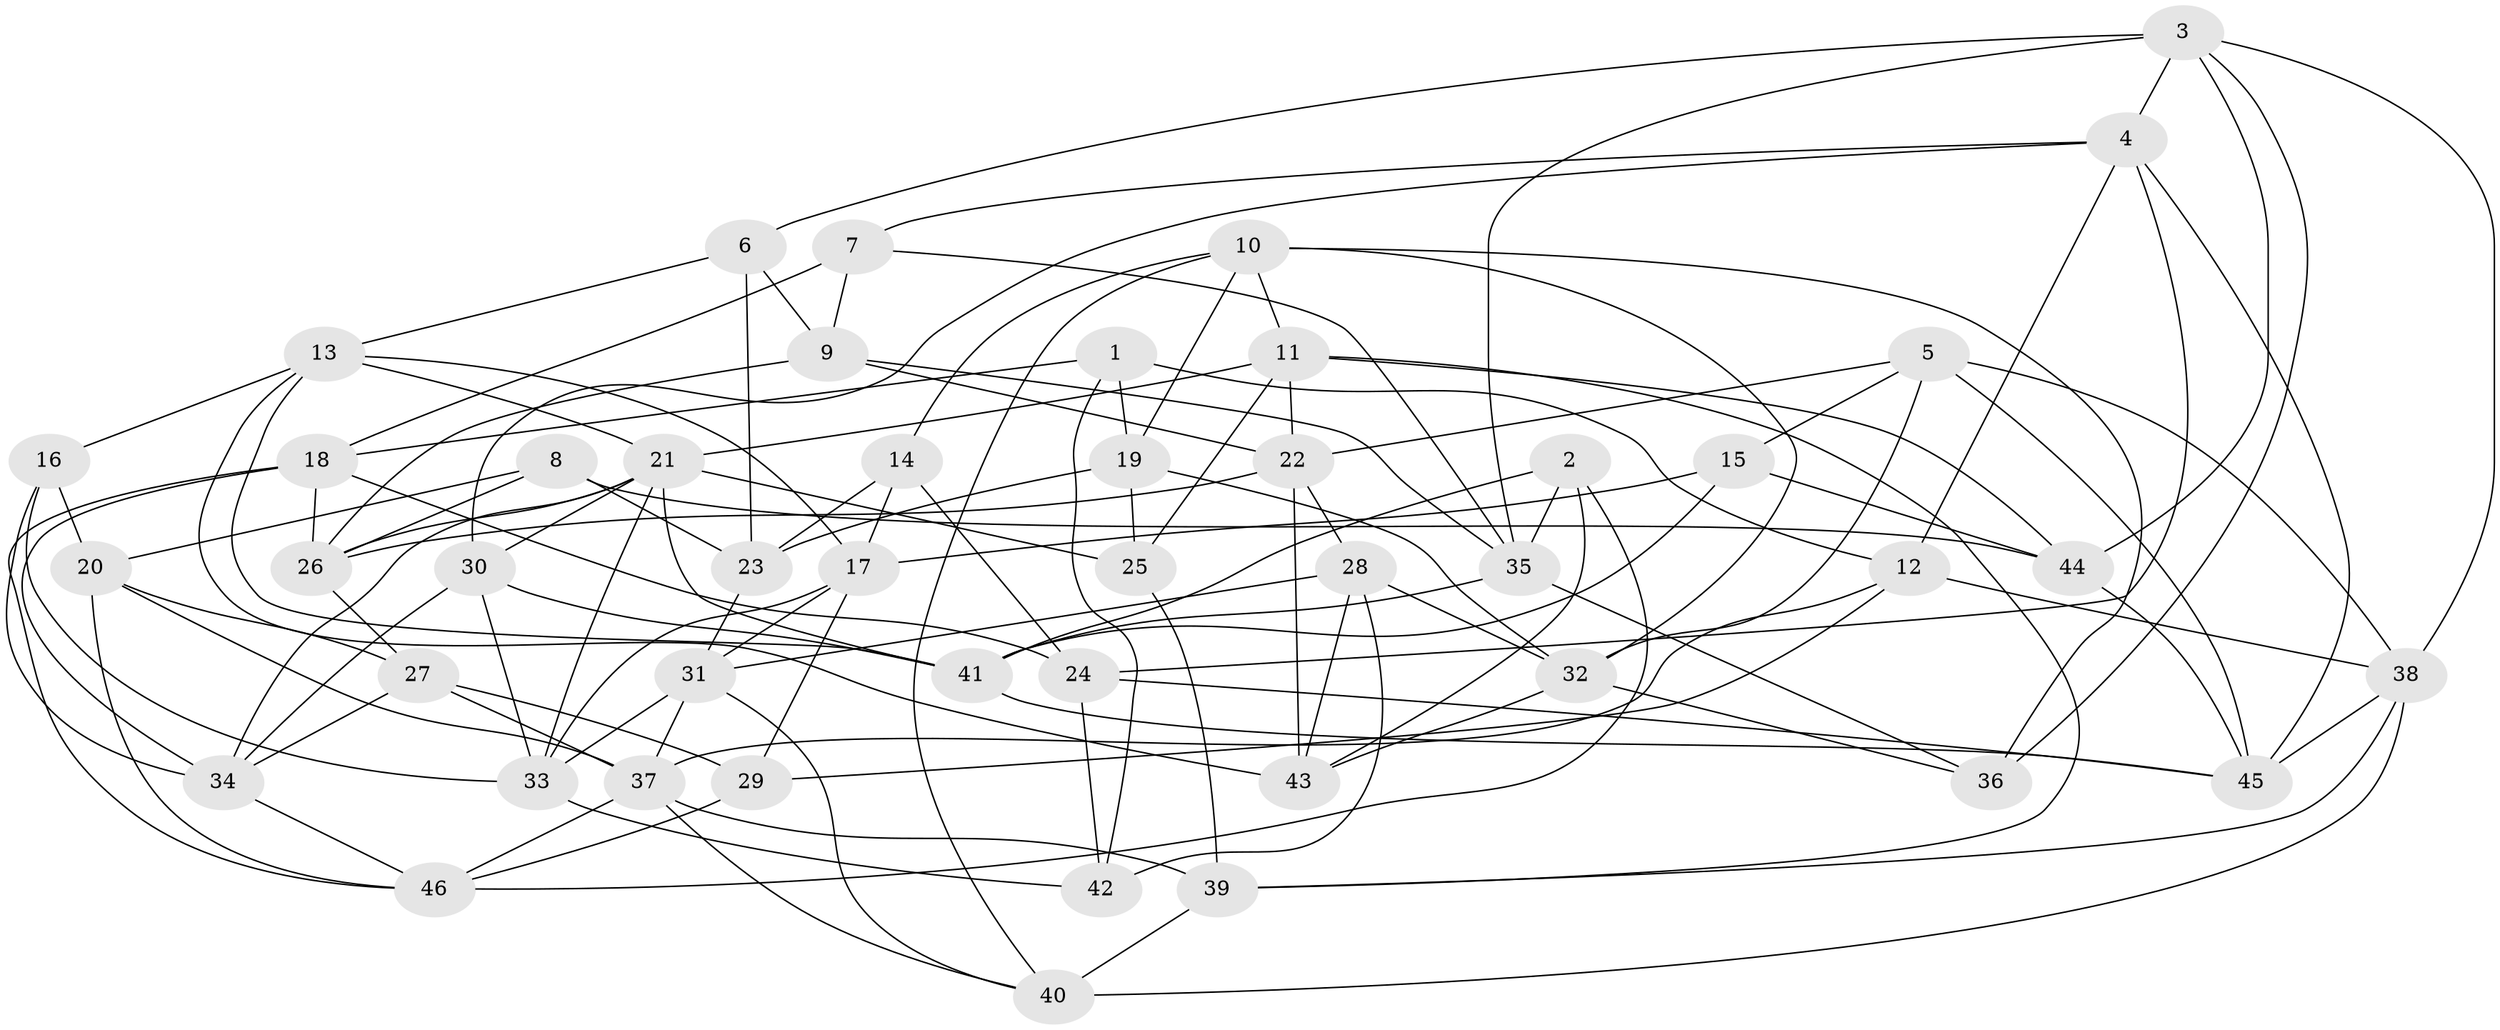 // original degree distribution, {4: 1.0}
// Generated by graph-tools (version 1.1) at 2025/02/03/09/25 03:02:54]
// undirected, 46 vertices, 121 edges
graph export_dot {
graph [start="1"]
  node [color=gray90,style=filled];
  1;
  2;
  3;
  4;
  5;
  6;
  7;
  8;
  9;
  10;
  11;
  12;
  13;
  14;
  15;
  16;
  17;
  18;
  19;
  20;
  21;
  22;
  23;
  24;
  25;
  26;
  27;
  28;
  29;
  30;
  31;
  32;
  33;
  34;
  35;
  36;
  37;
  38;
  39;
  40;
  41;
  42;
  43;
  44;
  45;
  46;
  1 -- 12 [weight=1.0];
  1 -- 18 [weight=1.0];
  1 -- 19 [weight=1.0];
  1 -- 42 [weight=1.0];
  2 -- 35 [weight=1.0];
  2 -- 41 [weight=1.0];
  2 -- 43 [weight=1.0];
  2 -- 46 [weight=1.0];
  3 -- 4 [weight=1.0];
  3 -- 6 [weight=1.0];
  3 -- 35 [weight=1.0];
  3 -- 36 [weight=1.0];
  3 -- 38 [weight=1.0];
  3 -- 44 [weight=1.0];
  4 -- 7 [weight=1.0];
  4 -- 12 [weight=1.0];
  4 -- 24 [weight=1.0];
  4 -- 30 [weight=1.0];
  4 -- 45 [weight=1.0];
  5 -- 15 [weight=1.0];
  5 -- 22 [weight=1.0];
  5 -- 32 [weight=2.0];
  5 -- 38 [weight=1.0];
  5 -- 45 [weight=1.0];
  6 -- 9 [weight=2.0];
  6 -- 13 [weight=1.0];
  6 -- 23 [weight=2.0];
  7 -- 9 [weight=1.0];
  7 -- 18 [weight=1.0];
  7 -- 35 [weight=1.0];
  8 -- 20 [weight=2.0];
  8 -- 23 [weight=1.0];
  8 -- 26 [weight=1.0];
  8 -- 44 [weight=2.0];
  9 -- 22 [weight=1.0];
  9 -- 26 [weight=1.0];
  9 -- 35 [weight=1.0];
  10 -- 11 [weight=1.0];
  10 -- 14 [weight=1.0];
  10 -- 19 [weight=1.0];
  10 -- 32 [weight=1.0];
  10 -- 36 [weight=1.0];
  10 -- 40 [weight=1.0];
  11 -- 21 [weight=1.0];
  11 -- 22 [weight=1.0];
  11 -- 25 [weight=1.0];
  11 -- 39 [weight=1.0];
  11 -- 44 [weight=1.0];
  12 -- 29 [weight=1.0];
  12 -- 37 [weight=1.0];
  12 -- 38 [weight=2.0];
  13 -- 16 [weight=1.0];
  13 -- 17 [weight=1.0];
  13 -- 21 [weight=1.0];
  13 -- 41 [weight=1.0];
  13 -- 43 [weight=1.0];
  14 -- 17 [weight=1.0];
  14 -- 23 [weight=1.0];
  14 -- 24 [weight=1.0];
  15 -- 17 [weight=1.0];
  15 -- 41 [weight=1.0];
  15 -- 44 [weight=1.0];
  16 -- 20 [weight=1.0];
  16 -- 33 [weight=1.0];
  16 -- 34 [weight=1.0];
  17 -- 29 [weight=1.0];
  17 -- 31 [weight=1.0];
  17 -- 33 [weight=1.0];
  18 -- 24 [weight=1.0];
  18 -- 26 [weight=1.0];
  18 -- 34 [weight=1.0];
  18 -- 46 [weight=1.0];
  19 -- 23 [weight=1.0];
  19 -- 25 [weight=2.0];
  19 -- 32 [weight=1.0];
  20 -- 27 [weight=1.0];
  20 -- 37 [weight=1.0];
  20 -- 46 [weight=1.0];
  21 -- 25 [weight=1.0];
  21 -- 26 [weight=1.0];
  21 -- 30 [weight=1.0];
  21 -- 33 [weight=1.0];
  21 -- 34 [weight=1.0];
  21 -- 41 [weight=1.0];
  22 -- 26 [weight=1.0];
  22 -- 28 [weight=1.0];
  22 -- 43 [weight=1.0];
  23 -- 31 [weight=1.0];
  24 -- 42 [weight=2.0];
  24 -- 45 [weight=1.0];
  25 -- 39 [weight=2.0];
  26 -- 27 [weight=1.0];
  27 -- 29 [weight=1.0];
  27 -- 34 [weight=1.0];
  27 -- 37 [weight=2.0];
  28 -- 31 [weight=1.0];
  28 -- 32 [weight=1.0];
  28 -- 42 [weight=2.0];
  28 -- 43 [weight=1.0];
  29 -- 46 [weight=1.0];
  30 -- 33 [weight=1.0];
  30 -- 34 [weight=1.0];
  30 -- 41 [weight=2.0];
  31 -- 33 [weight=1.0];
  31 -- 37 [weight=1.0];
  31 -- 40 [weight=1.0];
  32 -- 36 [weight=1.0];
  32 -- 43 [weight=2.0];
  33 -- 42 [weight=1.0];
  34 -- 46 [weight=1.0];
  35 -- 36 [weight=1.0];
  35 -- 41 [weight=1.0];
  37 -- 39 [weight=1.0];
  37 -- 40 [weight=1.0];
  37 -- 46 [weight=1.0];
  38 -- 39 [weight=1.0];
  38 -- 40 [weight=2.0];
  38 -- 45 [weight=1.0];
  39 -- 40 [weight=1.0];
  41 -- 45 [weight=1.0];
  44 -- 45 [weight=1.0];
}
